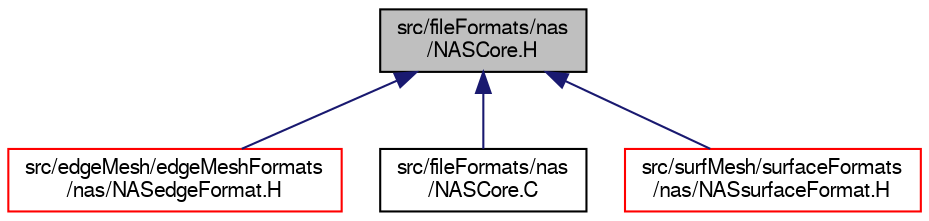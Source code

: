 digraph "src/fileFormats/nas/NASCore.H"
{
  bgcolor="transparent";
  edge [fontname="FreeSans",fontsize="10",labelfontname="FreeSans",labelfontsize="10"];
  node [fontname="FreeSans",fontsize="10",shape=record];
  Node24 [label="src/fileFormats/nas\l/NASCore.H",height=0.2,width=0.4,color="black", fillcolor="grey75", style="filled", fontcolor="black"];
  Node24 -> Node25 [dir="back",color="midnightblue",fontsize="10",style="solid",fontname="FreeSans"];
  Node25 [label="src/edgeMesh/edgeMeshFormats\l/nas/NASedgeFormat.H",height=0.2,width=0.4,color="red",URL="$a00923.html"];
  Node24 -> Node28 [dir="back",color="midnightblue",fontsize="10",style="solid",fontname="FreeSans"];
  Node28 [label="src/fileFormats/nas\l/NASCore.C",height=0.2,width=0.4,color="black",URL="$a01091.html"];
  Node24 -> Node29 [dir="back",color="midnightblue",fontsize="10",style="solid",fontname="FreeSans"];
  Node29 [label="src/surfMesh/surfaceFormats\l/nas/NASsurfaceFormat.H",height=0.2,width=0.4,color="red",URL="$a15119.html"];
}
